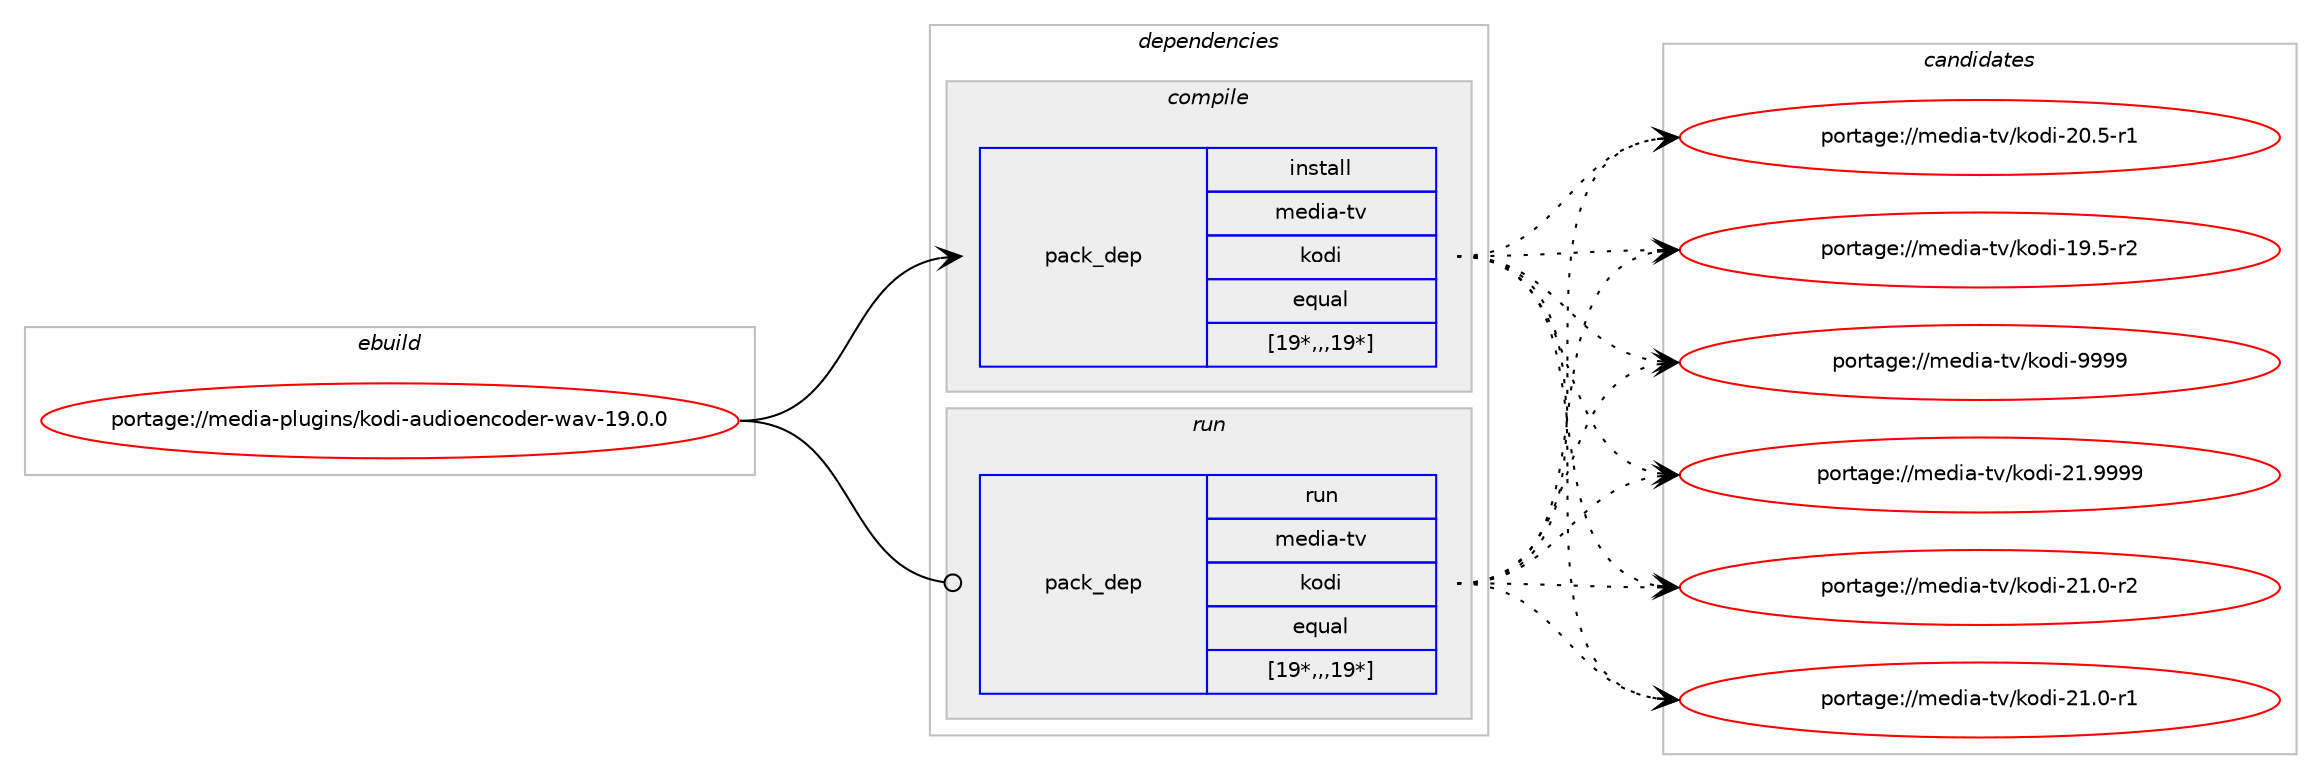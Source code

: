 digraph prolog {

# *************
# Graph options
# *************

newrank=true;
concentrate=true;
compound=true;
graph [rankdir=LR,fontname=Helvetica,fontsize=10,ranksep=1.5];#, ranksep=2.5, nodesep=0.2];
edge  [arrowhead=vee];
node  [fontname=Helvetica,fontsize=10];

# **********
# The ebuild
# **********

subgraph cluster_leftcol {
color=gray;
label=<<i>ebuild</i>>;
id [label="portage://media-plugins/kodi-audioencoder-wav-19.0.0", color=red, width=4, href="../media-plugins/kodi-audioencoder-wav-19.0.0.svg"];
}

# ****************
# The dependencies
# ****************

subgraph cluster_midcol {
color=gray;
label=<<i>dependencies</i>>;
subgraph cluster_compile {
fillcolor="#eeeeee";
style=filled;
label=<<i>compile</i>>;
subgraph pack227674 {
dependency308445 [label=<<TABLE BORDER="0" CELLBORDER="1" CELLSPACING="0" CELLPADDING="4" WIDTH="220"><TR><TD ROWSPAN="6" CELLPADDING="30">pack_dep</TD></TR><TR><TD WIDTH="110">install</TD></TR><TR><TD>media-tv</TD></TR><TR><TD>kodi</TD></TR><TR><TD>equal</TD></TR><TR><TD>[19*,,,19*]</TD></TR></TABLE>>, shape=none, color=blue];
}
id:e -> dependency308445:w [weight=20,style="solid",arrowhead="vee"];
}
subgraph cluster_compileandrun {
fillcolor="#eeeeee";
style=filled;
label=<<i>compile and run</i>>;
}
subgraph cluster_run {
fillcolor="#eeeeee";
style=filled;
label=<<i>run</i>>;
subgraph pack227675 {
dependency308446 [label=<<TABLE BORDER="0" CELLBORDER="1" CELLSPACING="0" CELLPADDING="4" WIDTH="220"><TR><TD ROWSPAN="6" CELLPADDING="30">pack_dep</TD></TR><TR><TD WIDTH="110">run</TD></TR><TR><TD>media-tv</TD></TR><TR><TD>kodi</TD></TR><TR><TD>equal</TD></TR><TR><TD>[19*,,,19*]</TD></TR></TABLE>>, shape=none, color=blue];
}
id:e -> dependency308446:w [weight=20,style="solid",arrowhead="odot"];
}
}

# **************
# The candidates
# **************

subgraph cluster_choices {
rank=same;
color=gray;
label=<<i>candidates</i>>;

subgraph choice227674 {
color=black;
nodesep=1;
choice1091011001059745116118471071111001054557575757 [label="portage://media-tv/kodi-9999", color=red, width=4,href="../media-tv/kodi-9999.svg"];
choice1091011001059745116118471071111001054550494657575757 [label="portage://media-tv/kodi-21.9999", color=red, width=4,href="../media-tv/kodi-21.9999.svg"];
choice10910110010597451161184710711110010545504946484511450 [label="portage://media-tv/kodi-21.0-r2", color=red, width=4,href="../media-tv/kodi-21.0-r2.svg"];
choice10910110010597451161184710711110010545504946484511449 [label="portage://media-tv/kodi-21.0-r1", color=red, width=4,href="../media-tv/kodi-21.0-r1.svg"];
choice10910110010597451161184710711110010545504846534511449 [label="portage://media-tv/kodi-20.5-r1", color=red, width=4,href="../media-tv/kodi-20.5-r1.svg"];
choice10910110010597451161184710711110010545495746534511450 [label="portage://media-tv/kodi-19.5-r2", color=red, width=4,href="../media-tv/kodi-19.5-r2.svg"];
dependency308445:e -> choice1091011001059745116118471071111001054557575757:w [style=dotted,weight="100"];
dependency308445:e -> choice1091011001059745116118471071111001054550494657575757:w [style=dotted,weight="100"];
dependency308445:e -> choice10910110010597451161184710711110010545504946484511450:w [style=dotted,weight="100"];
dependency308445:e -> choice10910110010597451161184710711110010545504946484511449:w [style=dotted,weight="100"];
dependency308445:e -> choice10910110010597451161184710711110010545504846534511449:w [style=dotted,weight="100"];
dependency308445:e -> choice10910110010597451161184710711110010545495746534511450:w [style=dotted,weight="100"];
}
subgraph choice227675 {
color=black;
nodesep=1;
choice1091011001059745116118471071111001054557575757 [label="portage://media-tv/kodi-9999", color=red, width=4,href="../media-tv/kodi-9999.svg"];
choice1091011001059745116118471071111001054550494657575757 [label="portage://media-tv/kodi-21.9999", color=red, width=4,href="../media-tv/kodi-21.9999.svg"];
choice10910110010597451161184710711110010545504946484511450 [label="portage://media-tv/kodi-21.0-r2", color=red, width=4,href="../media-tv/kodi-21.0-r2.svg"];
choice10910110010597451161184710711110010545504946484511449 [label="portage://media-tv/kodi-21.0-r1", color=red, width=4,href="../media-tv/kodi-21.0-r1.svg"];
choice10910110010597451161184710711110010545504846534511449 [label="portage://media-tv/kodi-20.5-r1", color=red, width=4,href="../media-tv/kodi-20.5-r1.svg"];
choice10910110010597451161184710711110010545495746534511450 [label="portage://media-tv/kodi-19.5-r2", color=red, width=4,href="../media-tv/kodi-19.5-r2.svg"];
dependency308446:e -> choice1091011001059745116118471071111001054557575757:w [style=dotted,weight="100"];
dependency308446:e -> choice1091011001059745116118471071111001054550494657575757:w [style=dotted,weight="100"];
dependency308446:e -> choice10910110010597451161184710711110010545504946484511450:w [style=dotted,weight="100"];
dependency308446:e -> choice10910110010597451161184710711110010545504946484511449:w [style=dotted,weight="100"];
dependency308446:e -> choice10910110010597451161184710711110010545504846534511449:w [style=dotted,weight="100"];
dependency308446:e -> choice10910110010597451161184710711110010545495746534511450:w [style=dotted,weight="100"];
}
}

}
